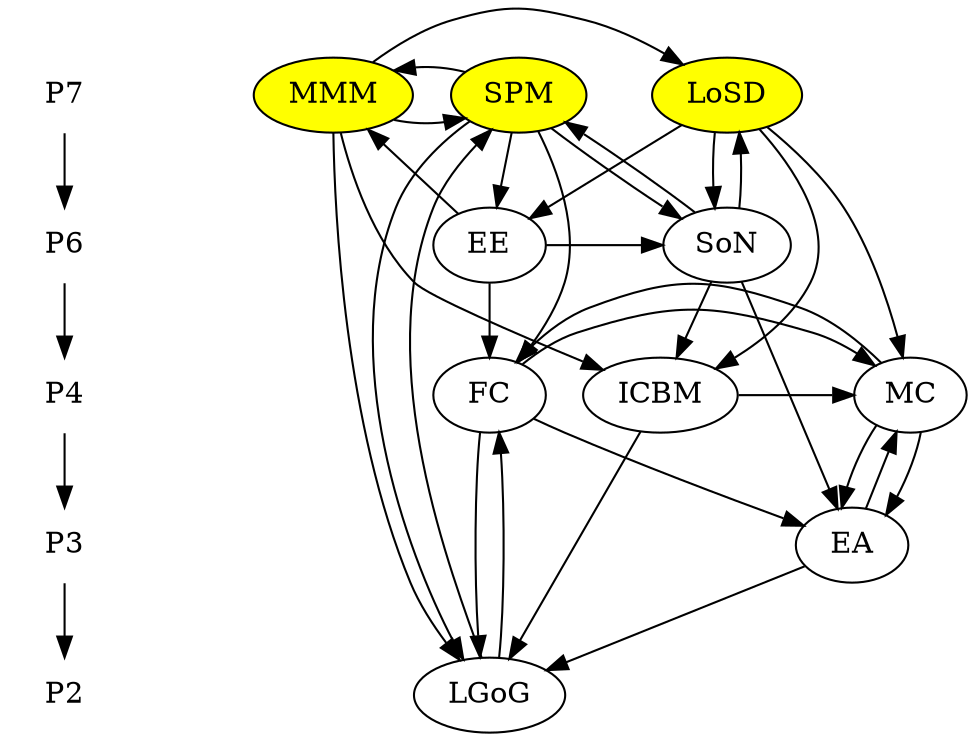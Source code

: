 digraph G {

 {
    node [shape=plaintext];
    P7 -> P6 -> P4 -> P3 -> P2;
 }

 {
    LoSD [style=filled fillcolor=yellow];
    MMM [style=filled fillcolor=yellow];
    SPM [style=filled fillcolor=yellow];
 }

 { rank = same; "P7"; "MMM";"SPM";"LoSD";};
 { rank = same; "P6"; "EE"; "SoN"; };
 { rank = same; "P4"; "ICBM"; "FC"; "MC" };
 { rank = same; "P3"; "EA" };
 { rank = same; "P2"; "LGoG" };

// Round 1
 SoN -> EA;
 EE -> FC;
 MMM -> ICBM;
 LGoG -> SPM;
 SPM -> LGoG;
 LoSD -> MC;

// Round 2
 EE -> MMM;
 LoSD -> SoN;
 SoN -> LoSD;
 SPM -> FC;
 ICBM -> LGoG;
 EA -> MC;
 MC -> EA;

// Round 3
 SoN -> SPM;
 SPM -> SoN;
 MMM -> LGoG;
 LoSD -> EE;
 ICBM -> MC;
 FC -> EA;

// Round 4
 EE -> SoN;
 MMM -> SPM;
 SPM -> MMM;
 LoSD -> ICBM;
 MC -> EA;
 FC -> LGoG;
 LGoG -> FC;

// Round 5
 SPM -> EE;
 EA -> LGoG;
 SoN -> ICBM;
 FC -> MC;
 MC -> FC;
 MMM -> LoSD;
}
